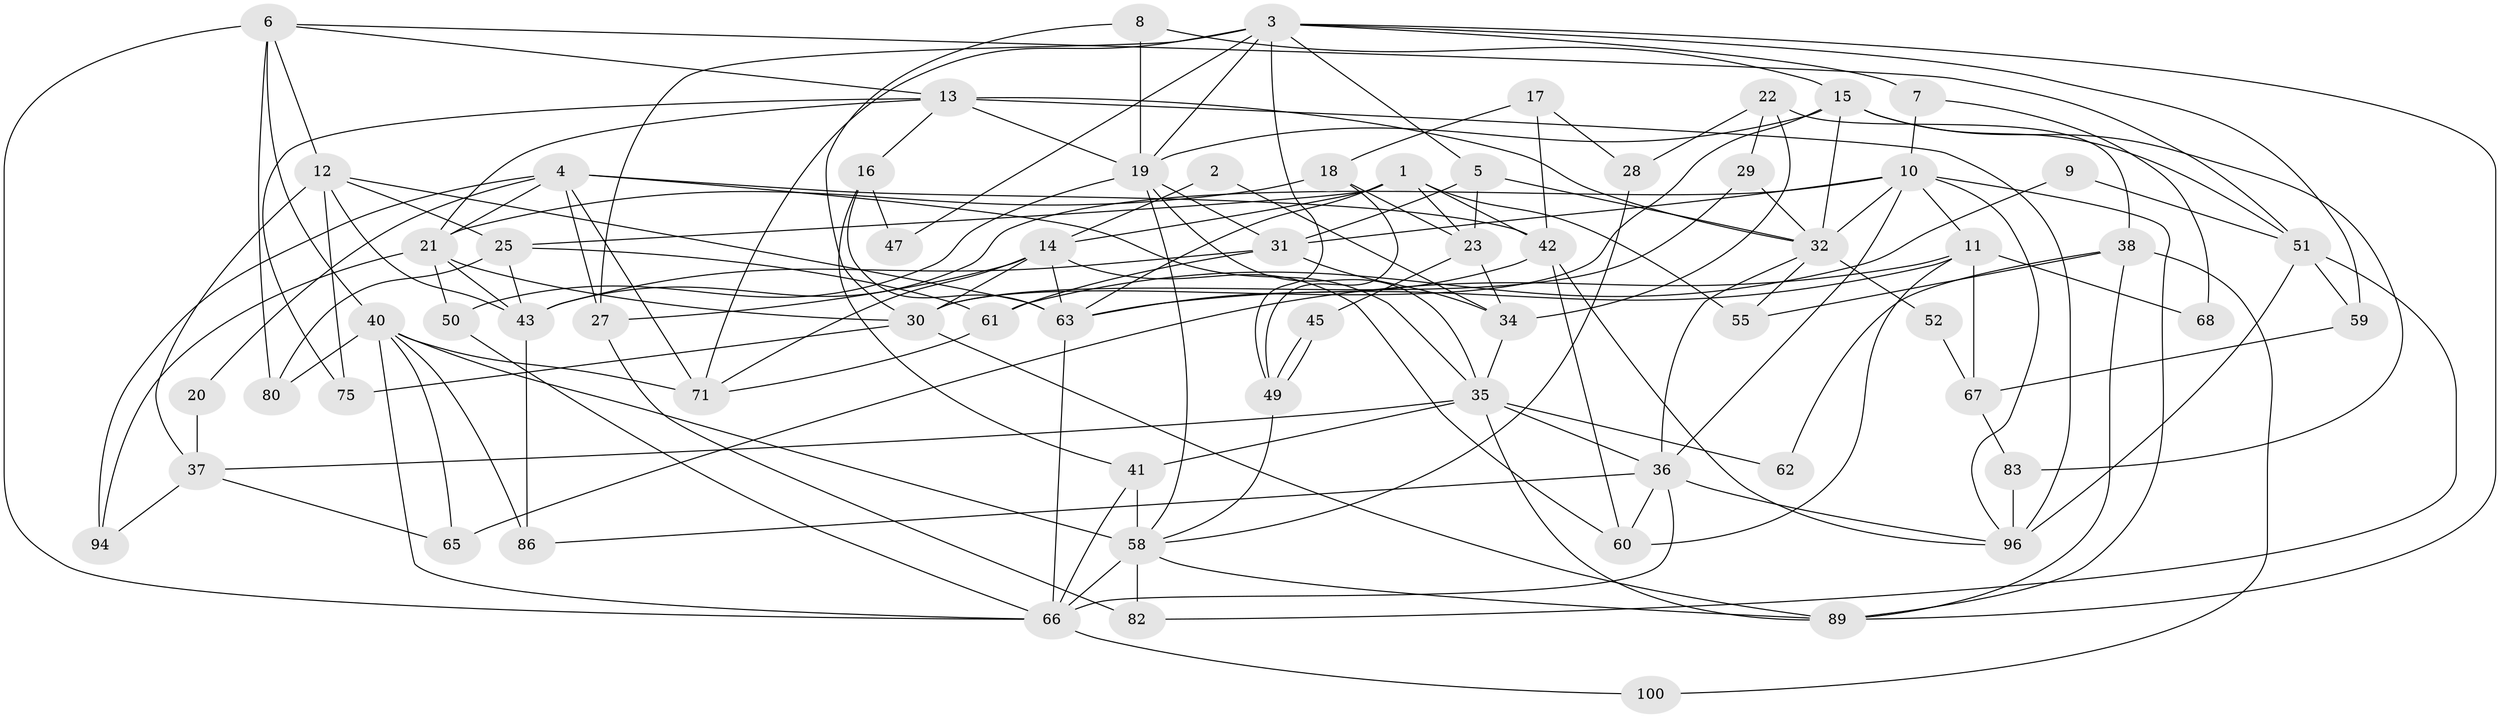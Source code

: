 // original degree distribution, {3: 0.26, 2: 0.12, 5: 0.19, 6: 0.12, 4: 0.29, 8: 0.01, 7: 0.01}
// Generated by graph-tools (version 1.1) at 2025/11/02/27/25 16:11:23]
// undirected, 66 vertices, 157 edges
graph export_dot {
graph [start="1"]
  node [color=gray90,style=filled];
  1 [super="+56"];
  2;
  3 [super="+64"];
  4 [super="+93"];
  5;
  6 [super="+77"];
  7;
  8;
  9;
  10 [super="+87"];
  11 [super="+44"];
  12 [super="+33"];
  13 [super="+97"];
  14 [super="+57"];
  15 [super="+48"];
  16 [super="+46"];
  17;
  18 [super="+24"];
  19 [super="+70"];
  20;
  21 [super="+74"];
  22 [super="+53"];
  23 [super="+26"];
  25;
  27 [super="+90"];
  28;
  29;
  30 [super="+81"];
  31 [super="+39"];
  32 [super="+85"];
  34;
  35 [super="+92"];
  36 [super="+91"];
  37;
  38 [super="+88"];
  40 [super="+69"];
  41 [super="+95"];
  42 [super="+54"];
  43 [super="+78"];
  45;
  47;
  49 [super="+73"];
  50;
  51 [super="+84"];
  52;
  55;
  58;
  59;
  60;
  61;
  62;
  63;
  65;
  66 [super="+79"];
  67 [super="+72"];
  68;
  71 [super="+76"];
  75;
  80;
  82;
  83;
  86;
  89 [super="+98"];
  94;
  96 [super="+99"];
  100;
  1 -- 55;
  1 -- 25;
  1 -- 23;
  1 -- 42;
  1 -- 14;
  1 -- 63;
  2 -- 34;
  2 -- 14;
  3 -- 71;
  3 -- 59;
  3 -- 19;
  3 -- 5;
  3 -- 7;
  3 -- 27;
  3 -- 47;
  3 -- 89;
  3 -- 49;
  4 -- 27 [weight=2];
  4 -- 20;
  4 -- 21;
  4 -- 71;
  4 -- 42;
  4 -- 94;
  4 -- 35;
  5 -- 31;
  5 -- 23;
  5 -- 32;
  6 -- 13;
  6 -- 80;
  6 -- 66;
  6 -- 51;
  6 -- 40;
  6 -- 12;
  7 -- 10;
  7 -- 68;
  8 -- 15;
  8 -- 30;
  8 -- 19;
  9 -- 61;
  9 -- 51;
  10 -- 31;
  10 -- 32;
  10 -- 36;
  10 -- 96;
  10 -- 11;
  10 -- 89;
  10 -- 43;
  11 -- 60;
  11 -- 65;
  11 -- 68;
  11 -- 67;
  11 -- 63;
  12 -- 25;
  12 -- 75;
  12 -- 37;
  12 -- 63;
  12 -- 43;
  13 -- 19 [weight=2];
  13 -- 21;
  13 -- 32;
  13 -- 75;
  13 -- 96;
  13 -- 16;
  14 -- 27;
  14 -- 30;
  14 -- 60;
  14 -- 63;
  14 -- 71;
  15 -- 19;
  15 -- 83;
  15 -- 30;
  15 -- 51;
  15 -- 32;
  16 -- 47;
  16 -- 41;
  16 -- 63;
  17 -- 28;
  17 -- 18;
  17 -- 42;
  18 -- 23;
  18 -- 21;
  18 -- 49;
  19 -- 50;
  19 -- 35;
  19 -- 58;
  19 -- 31;
  20 -- 37;
  21 -- 43;
  21 -- 50;
  21 -- 94;
  21 -- 30;
  22 -- 29;
  22 -- 28;
  22 -- 38 [weight=3];
  22 -- 34;
  23 -- 45 [weight=2];
  23 -- 34;
  25 -- 43;
  25 -- 61;
  25 -- 80;
  27 -- 82;
  28 -- 58;
  29 -- 32;
  29 -- 30;
  30 -- 75;
  30 -- 89;
  31 -- 34;
  31 -- 43;
  31 -- 61;
  32 -- 36;
  32 -- 52;
  32 -- 55;
  34 -- 35;
  35 -- 41;
  35 -- 37;
  35 -- 62;
  35 -- 36;
  35 -- 89;
  36 -- 60;
  36 -- 86;
  36 -- 96;
  36 -- 66;
  37 -- 65;
  37 -- 94;
  38 -- 62;
  38 -- 100;
  38 -- 55;
  38 -- 89;
  40 -- 80;
  40 -- 71;
  40 -- 65;
  40 -- 58;
  40 -- 86;
  40 -- 66;
  41 -- 66;
  41 -- 58;
  42 -- 60;
  42 -- 96;
  42 -- 63;
  43 -- 86;
  45 -- 49;
  45 -- 49;
  49 -- 58;
  50 -- 66;
  51 -- 59 [weight=2];
  51 -- 82;
  51 -- 96;
  52 -- 67;
  58 -- 66;
  58 -- 82;
  58 -- 89;
  59 -- 67 [weight=2];
  61 -- 71;
  63 -- 66;
  66 -- 100;
  67 -- 83;
  83 -- 96 [weight=2];
}

